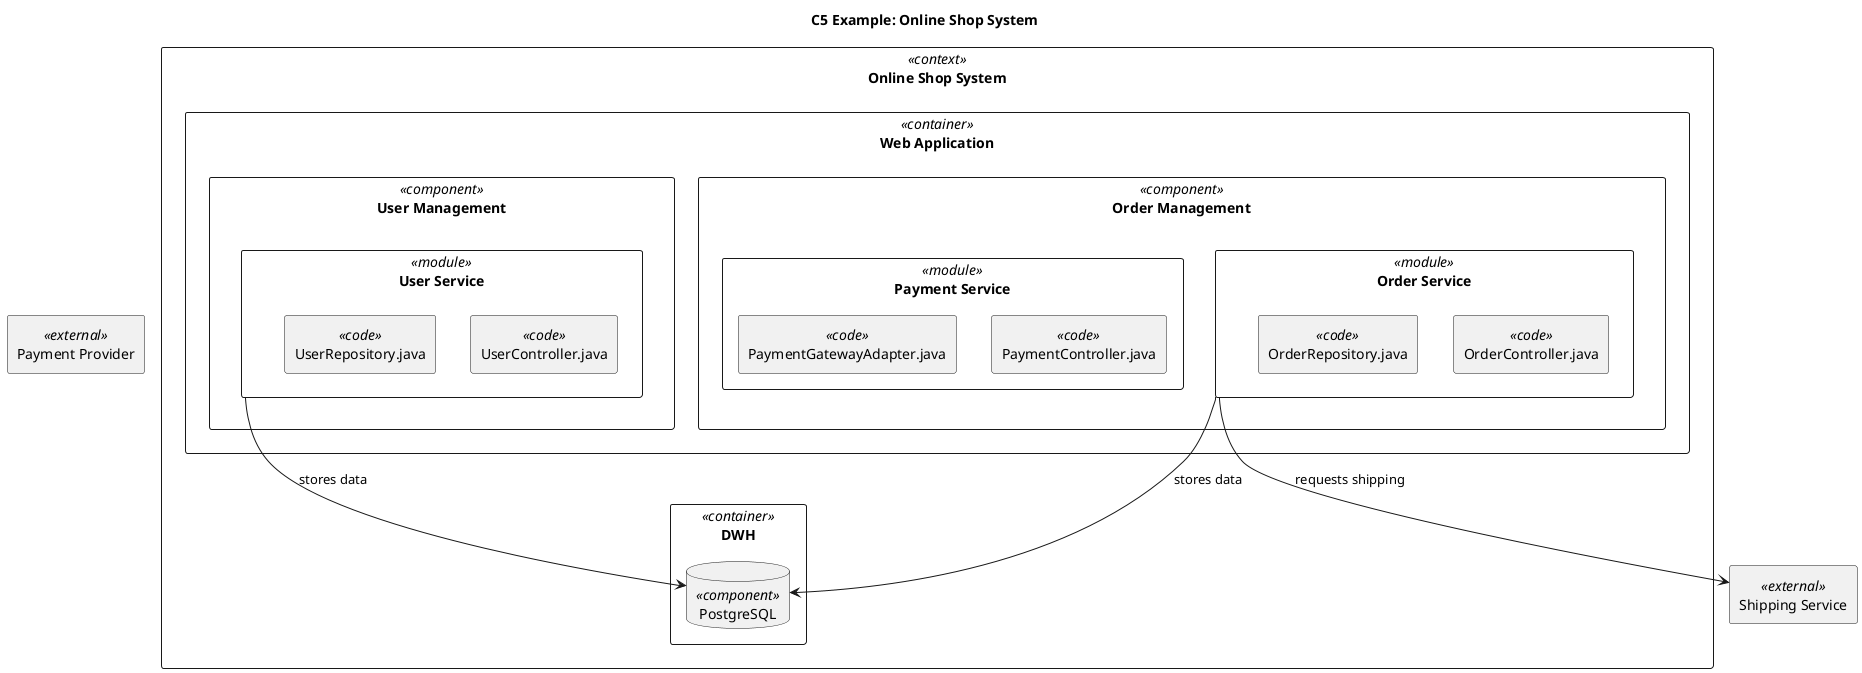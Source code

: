 @startuml Systemmodel_with_Levels
top to bottom direction
title "C5 Example: Online Shop System"

' Context Level
rectangle "Online Shop System" <<context>> {

    ' Container Level
    rectangle "Web Application" <<container>> {
        ' Component Level
        rectangle "Order Management" <<component>> {
            ' Module Level
            rectangle "Order Service" <<module>> {
                ' Code Level
                rectangle "OrderController.java" <<code>>
                rectangle "OrderRepository.java" <<code>>
            }
            rectangle "Payment Service" <<module>> {
                rectangle "PaymentController.java" <<code>>
                rectangle "PaymentGatewayAdapter.java" <<code>>
            }
        }
        rectangle "User Management" <<component>> {
            rectangle "User Service" <<module>> {
                rectangle "UserController.java" <<code>>
                rectangle "UserRepository.java" <<code>>
            }
        }
    }
    rectangle "DWH" <<container>> {
        database "PostgreSQL" <<component>>
    }
}

agent "Payment Provider" as PaymentProvider <<external>>
agent "Shipping Service" as ShippingService <<external>>

' Example relationships
[Order Service] --> [PostgreSQL] : stores data
[User Service] --> [PostgreSQL] : stores data
[Order Service] --> ShippingService : requests shipping

@enduml